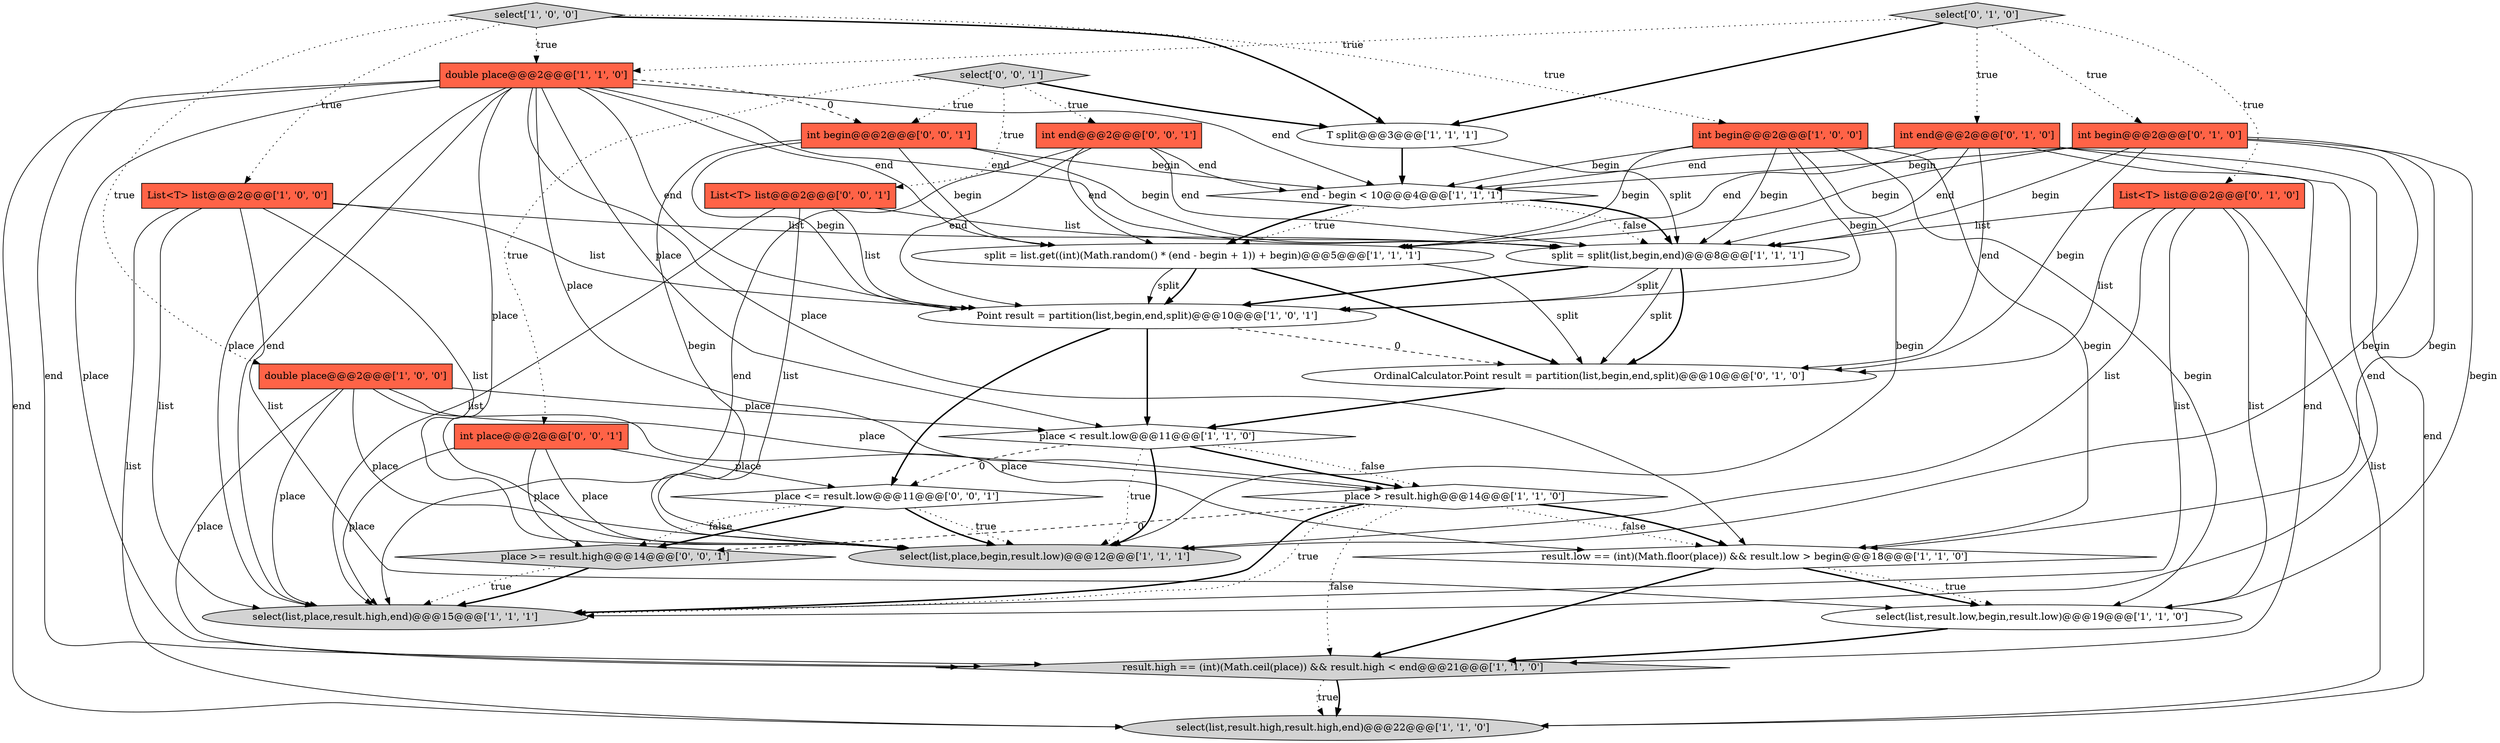 digraph {
29 [style = filled, label = "int begin@@@2@@@['0', '0', '1']", fillcolor = tomato, shape = box image = "AAA0AAABBB3BBB"];
6 [style = filled, label = "select['1', '0', '0']", fillcolor = lightgray, shape = diamond image = "AAA0AAABBB1BBB"];
8 [style = filled, label = "double place@@@2@@@['1', '1', '0']", fillcolor = tomato, shape = box image = "AAA0AAABBB1BBB"];
28 [style = filled, label = "List<T> list@@@2@@@['0', '0', '1']", fillcolor = tomato, shape = box image = "AAA0AAABBB3BBB"];
27 [style = filled, label = "int place@@@2@@@['0', '0', '1']", fillcolor = tomato, shape = box image = "AAA0AAABBB3BBB"];
10 [style = filled, label = "select(list,result.low,begin,result.low)@@@19@@@['1', '1', '0']", fillcolor = white, shape = ellipse image = "AAA0AAABBB1BBB"];
14 [style = filled, label = "result.high == (int)(Math.ceil(place)) && result.high < end@@@21@@@['1', '1', '0']", fillcolor = lightgray, shape = diamond image = "AAA0AAABBB1BBB"];
15 [style = filled, label = "T split@@@3@@@['1', '1', '1']", fillcolor = white, shape = ellipse image = "AAA0AAABBB1BBB"];
11 [style = filled, label = "end - begin < 10@@@4@@@['1', '1', '1']", fillcolor = white, shape = diamond image = "AAA0AAABBB1BBB"];
16 [style = filled, label = "split = split(list,begin,end)@@@8@@@['1', '1', '1']", fillcolor = white, shape = ellipse image = "AAA0AAABBB1BBB"];
22 [style = filled, label = "List<T> list@@@2@@@['0', '1', '0']", fillcolor = tomato, shape = box image = "AAA0AAABBB2BBB"];
20 [style = filled, label = "OrdinalCalculator.Point result = partition(list,begin,end,split)@@@10@@@['0', '1', '0']", fillcolor = white, shape = ellipse image = "AAA1AAABBB2BBB"];
17 [style = filled, label = "place < result.low@@@11@@@['1', '1', '0']", fillcolor = white, shape = diamond image = "AAA0AAABBB1BBB"];
23 [style = filled, label = "select['0', '0', '1']", fillcolor = lightgray, shape = diamond image = "AAA0AAABBB3BBB"];
26 [style = filled, label = "place <= result.low@@@11@@@['0', '0', '1']", fillcolor = white, shape = diamond image = "AAA0AAABBB3BBB"];
21 [style = filled, label = "int end@@@2@@@['0', '1', '0']", fillcolor = tomato, shape = box image = "AAA0AAABBB2BBB"];
12 [style = filled, label = "place > result.high@@@14@@@['1', '1', '0']", fillcolor = white, shape = diamond image = "AAA0AAABBB1BBB"];
25 [style = filled, label = "place >= result.high@@@14@@@['0', '0', '1']", fillcolor = lightgray, shape = diamond image = "AAA0AAABBB3BBB"];
2 [style = filled, label = "select(list,place,result.high,end)@@@15@@@['1', '1', '1']", fillcolor = lightgray, shape = ellipse image = "AAA0AAABBB1BBB"];
7 [style = filled, label = "int begin@@@2@@@['1', '0', '0']", fillcolor = tomato, shape = box image = "AAA0AAABBB1BBB"];
24 [style = filled, label = "int end@@@2@@@['0', '0', '1']", fillcolor = tomato, shape = box image = "AAA0AAABBB3BBB"];
19 [style = filled, label = "select['0', '1', '0']", fillcolor = lightgray, shape = diamond image = "AAA0AAABBB2BBB"];
13 [style = filled, label = "result.low == (int)(Math.floor(place)) && result.low > begin@@@18@@@['1', '1', '0']", fillcolor = white, shape = diamond image = "AAA0AAABBB1BBB"];
1 [style = filled, label = "split = list.get((int)(Math.random() * (end - begin + 1)) + begin)@@@5@@@['1', '1', '1']", fillcolor = white, shape = ellipse image = "AAA0AAABBB1BBB"];
0 [style = filled, label = "List<T> list@@@2@@@['1', '0', '0']", fillcolor = tomato, shape = box image = "AAA0AAABBB1BBB"];
3 [style = filled, label = "Point result = partition(list,begin,end,split)@@@10@@@['1', '0', '1']", fillcolor = white, shape = ellipse image = "AAA0AAABBB1BBB"];
18 [style = filled, label = "int begin@@@2@@@['0', '1', '0']", fillcolor = tomato, shape = box image = "AAA0AAABBB2BBB"];
5 [style = filled, label = "double place@@@2@@@['1', '0', '0']", fillcolor = tomato, shape = box image = "AAA0AAABBB1BBB"];
9 [style = filled, label = "select(list,place,begin,result.low)@@@12@@@['1', '1', '1']", fillcolor = lightgray, shape = ellipse image = "AAA0AAABBB1BBB"];
4 [style = filled, label = "select(list,result.high,result.high,end)@@@22@@@['1', '1', '0']", fillcolor = lightgray, shape = ellipse image = "AAA0AAABBB1BBB"];
8->1 [style = solid, label="end"];
7->1 [style = solid, label="begin"];
19->21 [style = dotted, label="true"];
14->4 [style = dotted, label="true"];
8->11 [style = solid, label="end"];
0->16 [style = solid, label="list"];
27->25 [style = solid, label="place"];
22->10 [style = solid, label="list"];
21->2 [style = solid, label="end"];
11->16 [style = bold, label=""];
22->4 [style = solid, label="list"];
29->11 [style = solid, label="begin"];
5->9 [style = solid, label="place"];
0->4 [style = solid, label="list"];
26->25 [style = bold, label=""];
3->17 [style = bold, label=""];
22->16 [style = solid, label="list"];
29->9 [style = solid, label="begin"];
18->11 [style = solid, label="begin"];
8->14 [style = solid, label="end"];
11->1 [style = dotted, label="true"];
19->22 [style = dotted, label="true"];
28->3 [style = solid, label="list"];
20->17 [style = bold, label=""];
28->16 [style = solid, label="list"];
8->16 [style = solid, label="end"];
13->10 [style = bold, label=""];
29->1 [style = solid, label="begin"];
24->1 [style = solid, label="end"];
7->11 [style = solid, label="begin"];
27->2 [style = solid, label="place"];
19->18 [style = dotted, label="true"];
26->9 [style = dotted, label="true"];
16->20 [style = solid, label="split"];
12->13 [style = dotted, label="false"];
6->15 [style = bold, label=""];
8->29 [style = dashed, label="0"];
13->10 [style = dotted, label="true"];
18->9 [style = solid, label="begin"];
21->16 [style = solid, label="end"];
18->1 [style = solid, label="begin"];
24->16 [style = solid, label="end"];
26->9 [style = bold, label=""];
16->3 [style = solid, label="split"];
12->13 [style = bold, label=""];
6->0 [style = dotted, label="true"];
21->14 [style = solid, label="end"];
6->5 [style = dotted, label="true"];
29->3 [style = solid, label="begin"];
0->9 [style = solid, label="list"];
0->3 [style = solid, label="list"];
29->16 [style = solid, label="begin"];
27->9 [style = solid, label="place"];
17->9 [style = bold, label=""];
22->20 [style = solid, label="list"];
5->2 [style = solid, label="place"];
22->9 [style = solid, label="list"];
18->20 [style = solid, label="begin"];
23->29 [style = dotted, label="true"];
18->10 [style = solid, label="begin"];
21->11 [style = solid, label="end"];
11->16 [style = dotted, label="false"];
24->2 [style = solid, label="end"];
10->14 [style = bold, label=""];
12->25 [style = dashed, label="0"];
3->20 [style = dashed, label="0"];
8->17 [style = solid, label="place"];
8->14 [style = solid, label="place"];
23->15 [style = bold, label=""];
8->2 [style = solid, label="end"];
15->16 [style = solid, label="split"];
6->7 [style = dotted, label="true"];
21->1 [style = solid, label="end"];
17->26 [style = dashed, label="0"];
5->12 [style = solid, label="place"];
12->2 [style = bold, label=""];
21->20 [style = solid, label="end"];
22->2 [style = solid, label="list"];
12->2 [style = dotted, label="true"];
5->13 [style = solid, label="place"];
24->3 [style = solid, label="end"];
12->14 [style = dotted, label="false"];
17->9 [style = dotted, label="true"];
1->3 [style = solid, label="split"];
23->27 [style = dotted, label="true"];
5->14 [style = solid, label="place"];
28->9 [style = solid, label="list"];
6->8 [style = dotted, label="true"];
8->2 [style = solid, label="place"];
15->11 [style = bold, label=""];
7->9 [style = solid, label="begin"];
16->3 [style = bold, label=""];
17->12 [style = dotted, label="false"];
8->12 [style = solid, label="place"];
0->2 [style = solid, label="list"];
18->13 [style = solid, label="begin"];
0->10 [style = solid, label="list"];
8->9 [style = solid, label="place"];
24->11 [style = solid, label="end"];
7->10 [style = solid, label="begin"];
3->26 [style = bold, label=""];
25->2 [style = bold, label=""];
7->13 [style = solid, label="begin"];
19->15 [style = bold, label=""];
26->25 [style = dotted, label="false"];
23->24 [style = dotted, label="true"];
27->26 [style = solid, label="place"];
11->1 [style = bold, label=""];
17->12 [style = bold, label=""];
5->17 [style = solid, label="place"];
7->16 [style = solid, label="begin"];
19->8 [style = dotted, label="true"];
1->3 [style = bold, label=""];
21->4 [style = solid, label="end"];
16->20 [style = bold, label=""];
1->20 [style = solid, label="split"];
8->13 [style = solid, label="place"];
23->28 [style = dotted, label="true"];
14->4 [style = bold, label=""];
7->3 [style = solid, label="begin"];
1->20 [style = bold, label=""];
8->3 [style = solid, label="end"];
13->14 [style = bold, label=""];
25->2 [style = dotted, label="true"];
18->16 [style = solid, label="begin"];
28->2 [style = solid, label="list"];
8->4 [style = solid, label="end"];
}
